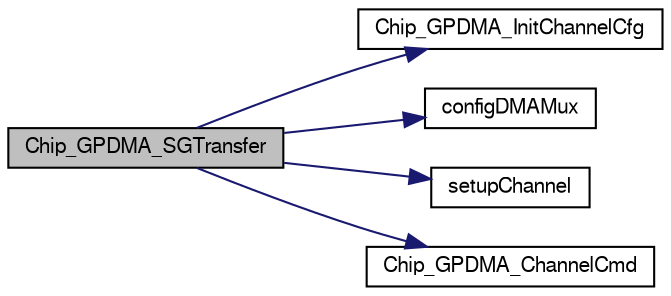 digraph "Chip_GPDMA_SGTransfer"
{
  edge [fontname="FreeSans",fontsize="10",labelfontname="FreeSans",labelfontsize="10"];
  node [fontname="FreeSans",fontsize="10",shape=record];
  rankdir="LR";
  Node1 [label="Chip_GPDMA_SGTransfer",height=0.2,width=0.4,color="black", fillcolor="grey75", style="filled", fontcolor="black"];
  Node1 -> Node2 [color="midnightblue",fontsize="10",style="solid"];
  Node2 [label="Chip_GPDMA_InitChannelCfg",height=0.2,width=0.4,color="black", fillcolor="white", style="filled",URL="$group__GPDMA__17XX__40XX.html#gac32ac477dbee2d3be93ca90b30db856c",tooltip="Initialize channel configuration strucutre. "];
  Node1 -> Node3 [color="midnightblue",fontsize="10",style="solid"];
  Node3 [label="configDMAMux",height=0.2,width=0.4,color="black", fillcolor="white", style="filled",URL="$gpdma__17xx__40xx_8c.html#aa7e76ac50258d361a03b980c1043df49"];
  Node1 -> Node4 [color="midnightblue",fontsize="10",style="solid"];
  Node4 [label="setupChannel",height=0.2,width=0.4,color="black", fillcolor="white", style="filled",URL="$gpdma__17xx__40xx_8c.html#a5f10b7d78a26cbb352cf755906906755"];
  Node1 -> Node5 [color="midnightblue",fontsize="10",style="solid"];
  Node5 [label="Chip_GPDMA_ChannelCmd",height=0.2,width=0.4,color="black", fillcolor="white", style="filled",URL="$group__GPDMA__17XX__40XX.html#gae93a1b9cb8ee1a04176ce51a9a4ad073",tooltip="Enable or Disable the GPDMA Channel. "];
}
